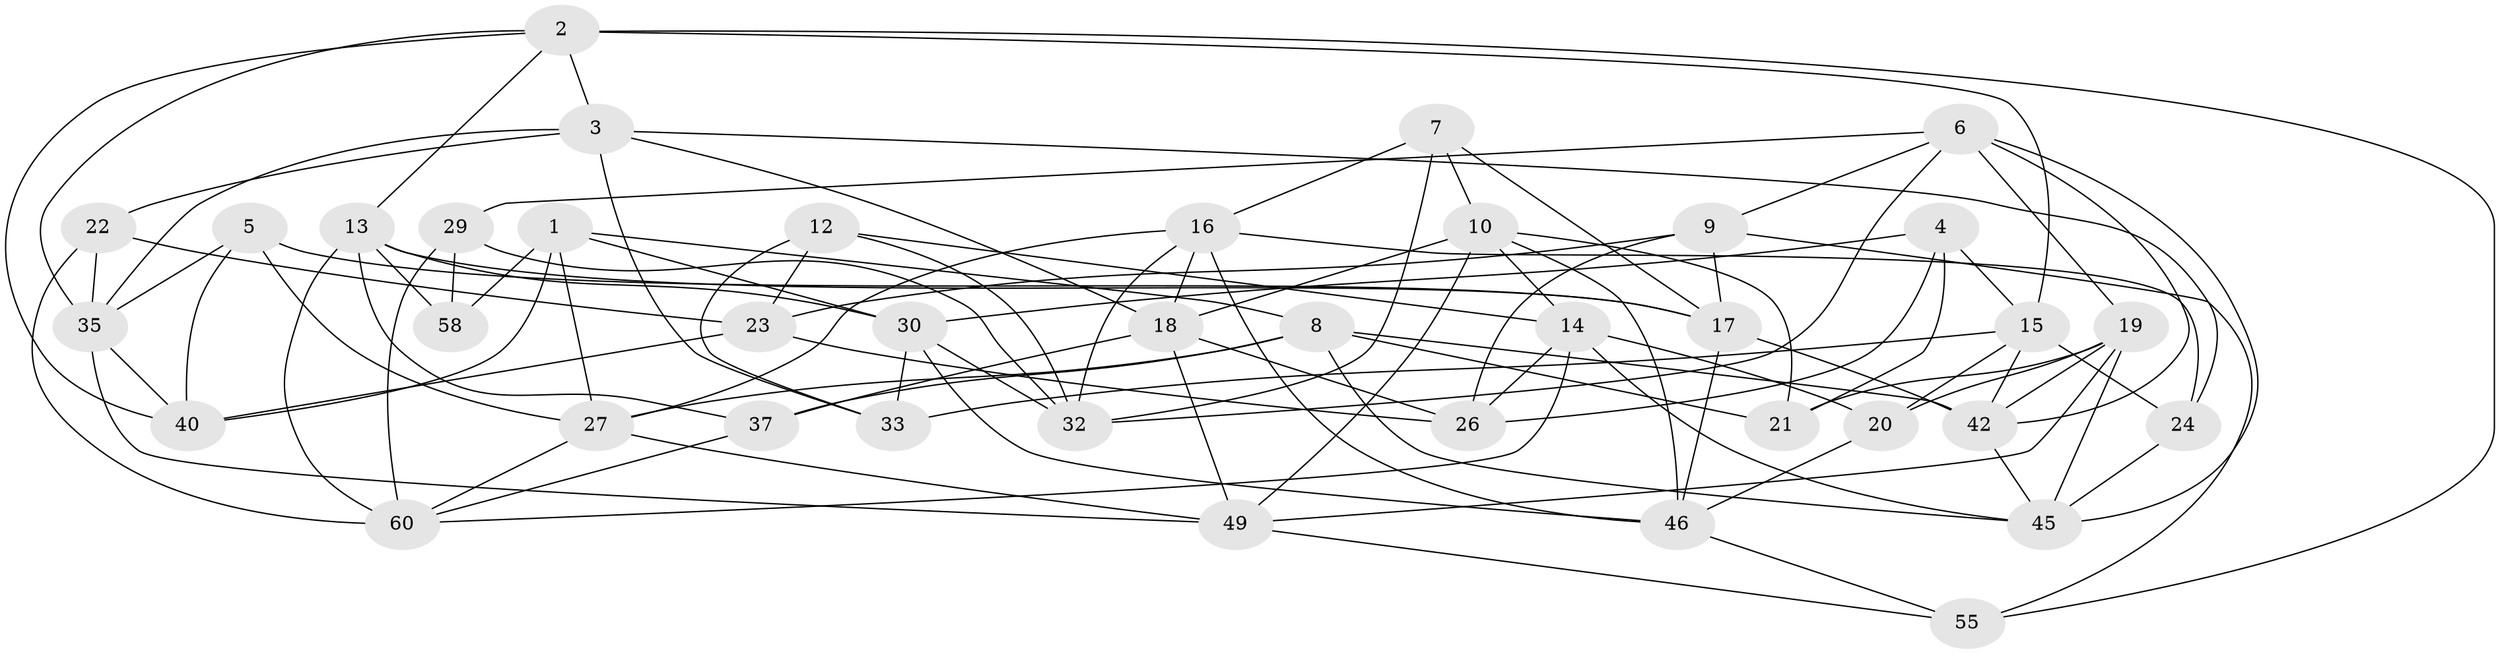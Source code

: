 // original degree distribution, {4: 1.0}
// Generated by graph-tools (version 1.1) at 2025/11/02/27/25 16:11:49]
// undirected, 39 vertices, 101 edges
graph export_dot {
graph [start="1"]
  node [color=gray90,style=filled];
  1 [super="+25"];
  2 [super="+51"];
  3 [super="+44"];
  4;
  5;
  6 [super="+59"];
  7;
  8 [super="+63"];
  9 [super="+11"];
  10 [super="+50"];
  12;
  13 [super="+38"];
  14 [super="+65"];
  15 [super="+41"];
  16 [super="+31"];
  17 [super="+39"];
  18 [super="+54"];
  19 [super="+34"];
  20;
  21;
  22;
  23 [super="+56"];
  24;
  26 [super="+28"];
  27 [super="+52"];
  29;
  30 [super="+61"];
  32 [super="+36"];
  33;
  35 [super="+43"];
  37;
  40 [super="+47"];
  42 [super="+48"];
  45 [super="+64"];
  46 [super="+57"];
  49 [super="+53"];
  55;
  58;
  60 [super="+62"];
  1 -- 58 [weight=2];
  1 -- 27;
  1 -- 40;
  1 -- 8;
  1 -- 30;
  2 -- 15;
  2 -- 55;
  2 -- 3;
  2 -- 35;
  2 -- 13;
  2 -- 40;
  3 -- 24;
  3 -- 33;
  3 -- 18;
  3 -- 35;
  3 -- 22;
  4 -- 21;
  4 -- 26;
  4 -- 15;
  4 -- 30;
  5 -- 40;
  5 -- 27;
  5 -- 17;
  5 -- 35;
  6 -- 42;
  6 -- 32;
  6 -- 19;
  6 -- 9;
  6 -- 45;
  6 -- 29;
  7 -- 17;
  7 -- 10;
  7 -- 16;
  7 -- 32;
  8 -- 27;
  8 -- 42;
  8 -- 45;
  8 -- 37;
  8 -- 21;
  9 -- 55;
  9 -- 23;
  9 -- 26 [weight=2];
  9 -- 17;
  10 -- 21;
  10 -- 18;
  10 -- 46;
  10 -- 49;
  10 -- 14;
  12 -- 23;
  12 -- 33;
  12 -- 32;
  12 -- 14;
  13 -- 30;
  13 -- 37;
  13 -- 17;
  13 -- 58;
  13 -- 60;
  14 -- 45;
  14 -- 60;
  14 -- 20;
  14 -- 26;
  15 -- 42;
  15 -- 24;
  15 -- 33;
  15 -- 20;
  16 -- 24;
  16 -- 27;
  16 -- 32;
  16 -- 46;
  16 -- 18;
  17 -- 46;
  17 -- 42;
  18 -- 49;
  18 -- 37;
  18 -- 26;
  19 -- 20;
  19 -- 21;
  19 -- 49;
  19 -- 45;
  19 -- 42;
  20 -- 46;
  22 -- 60;
  22 -- 35;
  22 -- 23;
  23 -- 40 [weight=2];
  23 -- 26;
  24 -- 45;
  27 -- 60;
  27 -- 49;
  29 -- 32;
  29 -- 60;
  29 -- 58;
  30 -- 32;
  30 -- 46;
  30 -- 33;
  35 -- 49;
  35 -- 40;
  37 -- 60;
  42 -- 45;
  46 -- 55;
  49 -- 55;
}
